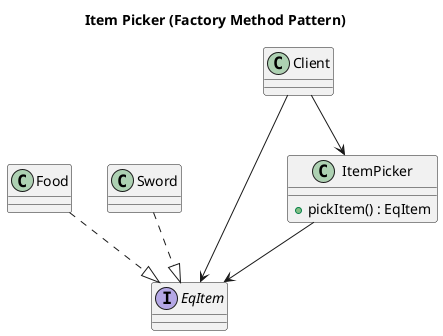 @startuml
title Item Picker (Factory Method Pattern)

interface EqItem{
}
class Food{

}
class Sword{

}

class ItemPicker{
+pickItem() : EqItem
}

class Client{
}

Food ..|> EqItem
Sword ..|> EqItem
Client --> ItemPicker
Client --> EqItem
ItemPicker --> EqItem
@enduml